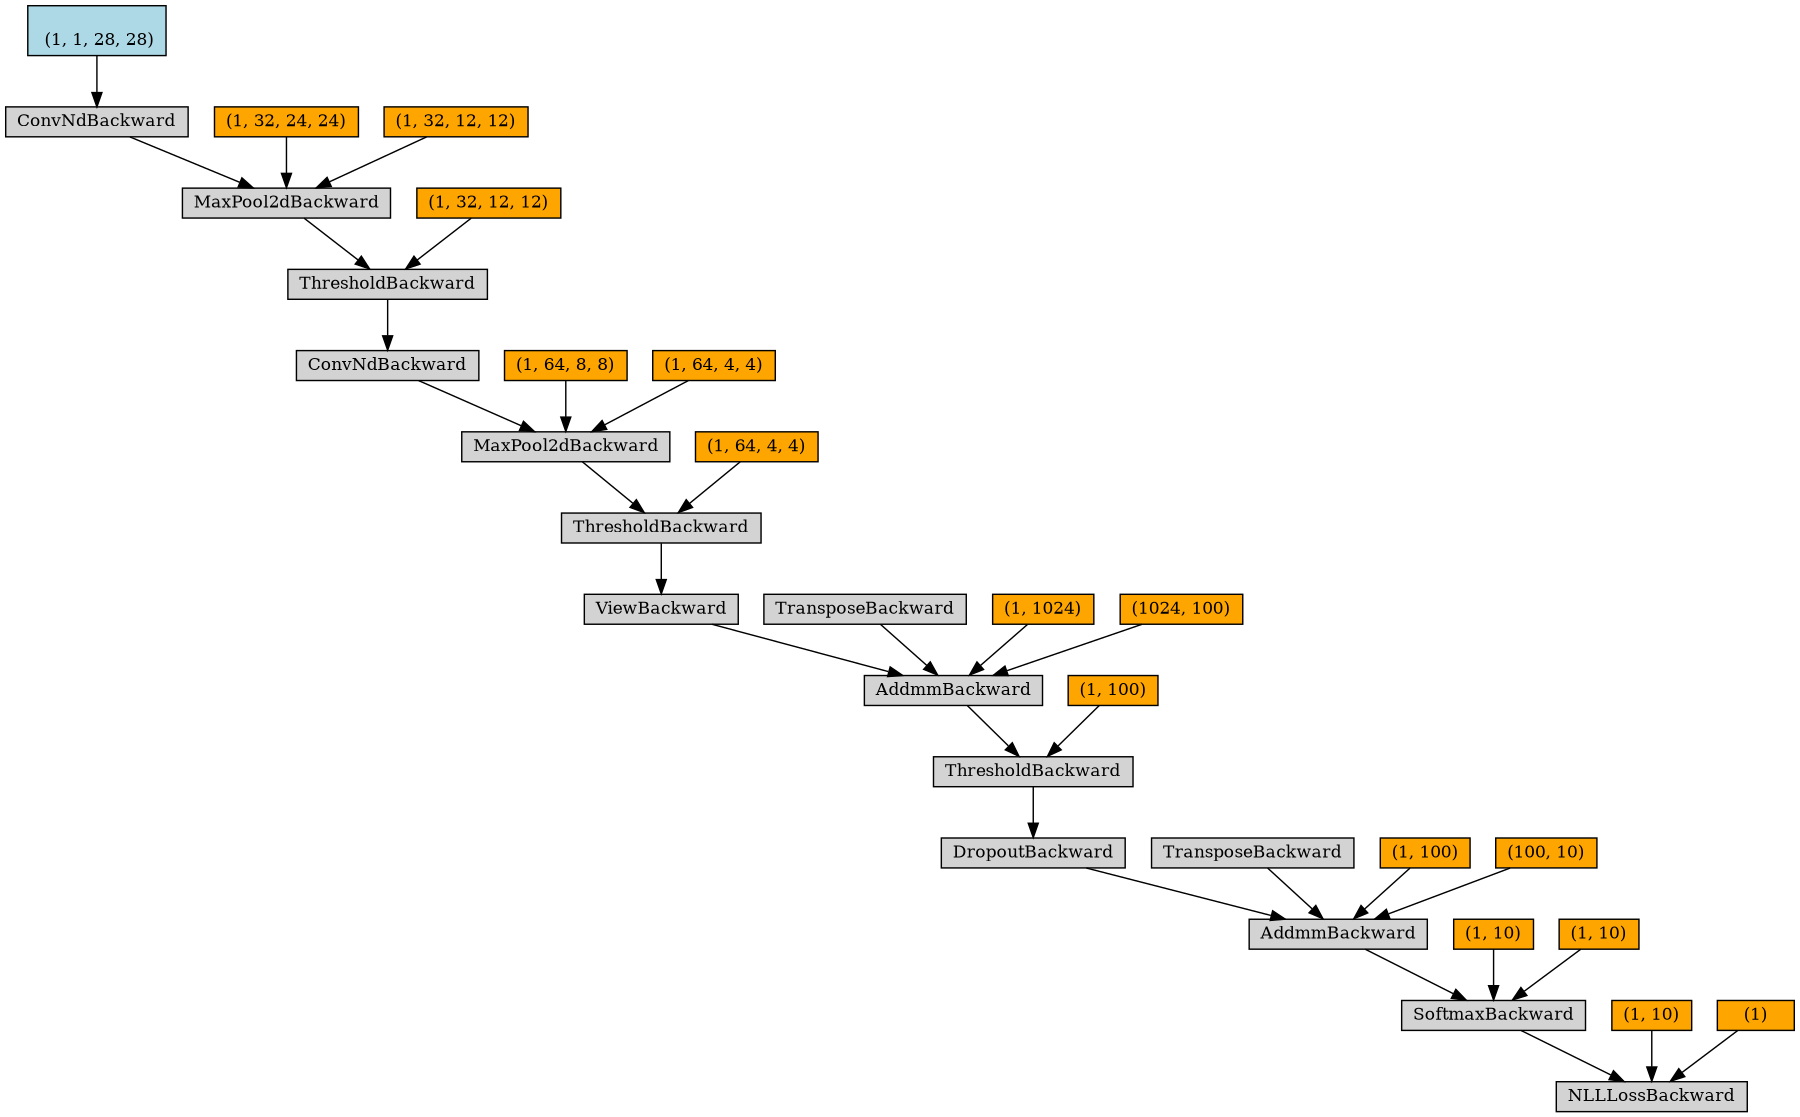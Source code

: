 digraph {
	graph [size="12,12"]
	node [align=left fontsize=12 height=0.2 ranksep=0.1 shape=box style=filled]
	140112601633560 [label=NLLLossBackward]
	140112601633320 -> 140112601633560
	140112601633320 [label=SoftmaxBackward]
	140112601633080 -> 140112601633320
	140112601633080 [label=AddmmBackward]
	140111286427224 -> 140112601633080
	140111286427224 [label=DropoutBackward]
	140111286426984 -> 140111286427224
	140111286426984 [label=ThresholdBackward]
	140111286426744 -> 140111286426984
	140111286426744 [label=AddmmBackward]
	140111286426264 -> 140111286426744
	140111286426264 [label=ViewBackward]
	140111286424584 -> 140111286426264
	140111286424584 [label=ThresholdBackward]
	140111286424824 -> 140111286424584
	140111286424824 [label=MaxPool2dBackward]
	140111285811800 -> 140111286424824
	140111285811800 [label=ConvNdBackward]
	140111286425064 -> 140111285811800
	140111286425064 [label=ThresholdBackward]
	140111404544552 -> 140111286425064
	140111404544552 [label=MaxPool2dBackward]
	140112601641032 -> 140111404544552
	140112601641032 [label=ConvNdBackward]
	140112601641144 -> 140112601641032
	140112601641144 [label="
 (1, 1, 28, 28)" fillcolor=lightblue]
	140111285499208 -> 140111404544552
	140111285499208 [label="(1, 32, 24, 24)" fillcolor=orange]
	140111285498952 -> 140111404544552
	140111285498952 [label="(1, 32, 12, 12)" fillcolor=orange]
	140111285498824 -> 140111286425064
	140111285498824 [label="(1, 32, 12, 12)" fillcolor=orange]
	140111285498568 -> 140111286424824
	140111285498568 [label="(1, 64, 8, 8)" fillcolor=orange]
	140111285500168 -> 140111286424824
	140111285500168 [label="(1, 64, 4, 4)" fillcolor=orange]
	140111285498120 -> 140111286424584
	140111285498120 [label="(1, 64, 4, 4)" fillcolor=orange]
	140111286426504 -> 140111286426744
	140111286426504 [label=TransposeBackward]
	140111285526280 -> 140111286426744
	140111285526280 [label="(1, 1024)" fillcolor=orange]
	140111285501256 -> 140111286426744
	140111285501256 [label="(1024, 100)" fillcolor=orange]
	140111285500232 -> 140111286426984
	140111285500232 [label="(1, 100)" fillcolor=orange]
	140112601632840 -> 140112601633080
	140112601632840 [label=TransposeBackward]
	140111285446088 -> 140112601633080
	140111285446088 [label="(1, 100)" fillcolor=orange]
	140111285385096 -> 140112601633080
	140111285385096 [label="(100, 10)" fillcolor=orange]
	140111285384456 -> 140112601633320
	140111285384456 [label="(1, 10)" fillcolor=orange]
	140111285384392 -> 140112601633320
	140111285384392 [label="(1, 10)" fillcolor=orange]
	140111285510920 -> 140112601633560
	140111285510920 [label="(1, 10)" fillcolor=orange]
	140111285513160 -> 140112601633560
	140111285513160 [label="(1)" fillcolor=orange]
}
